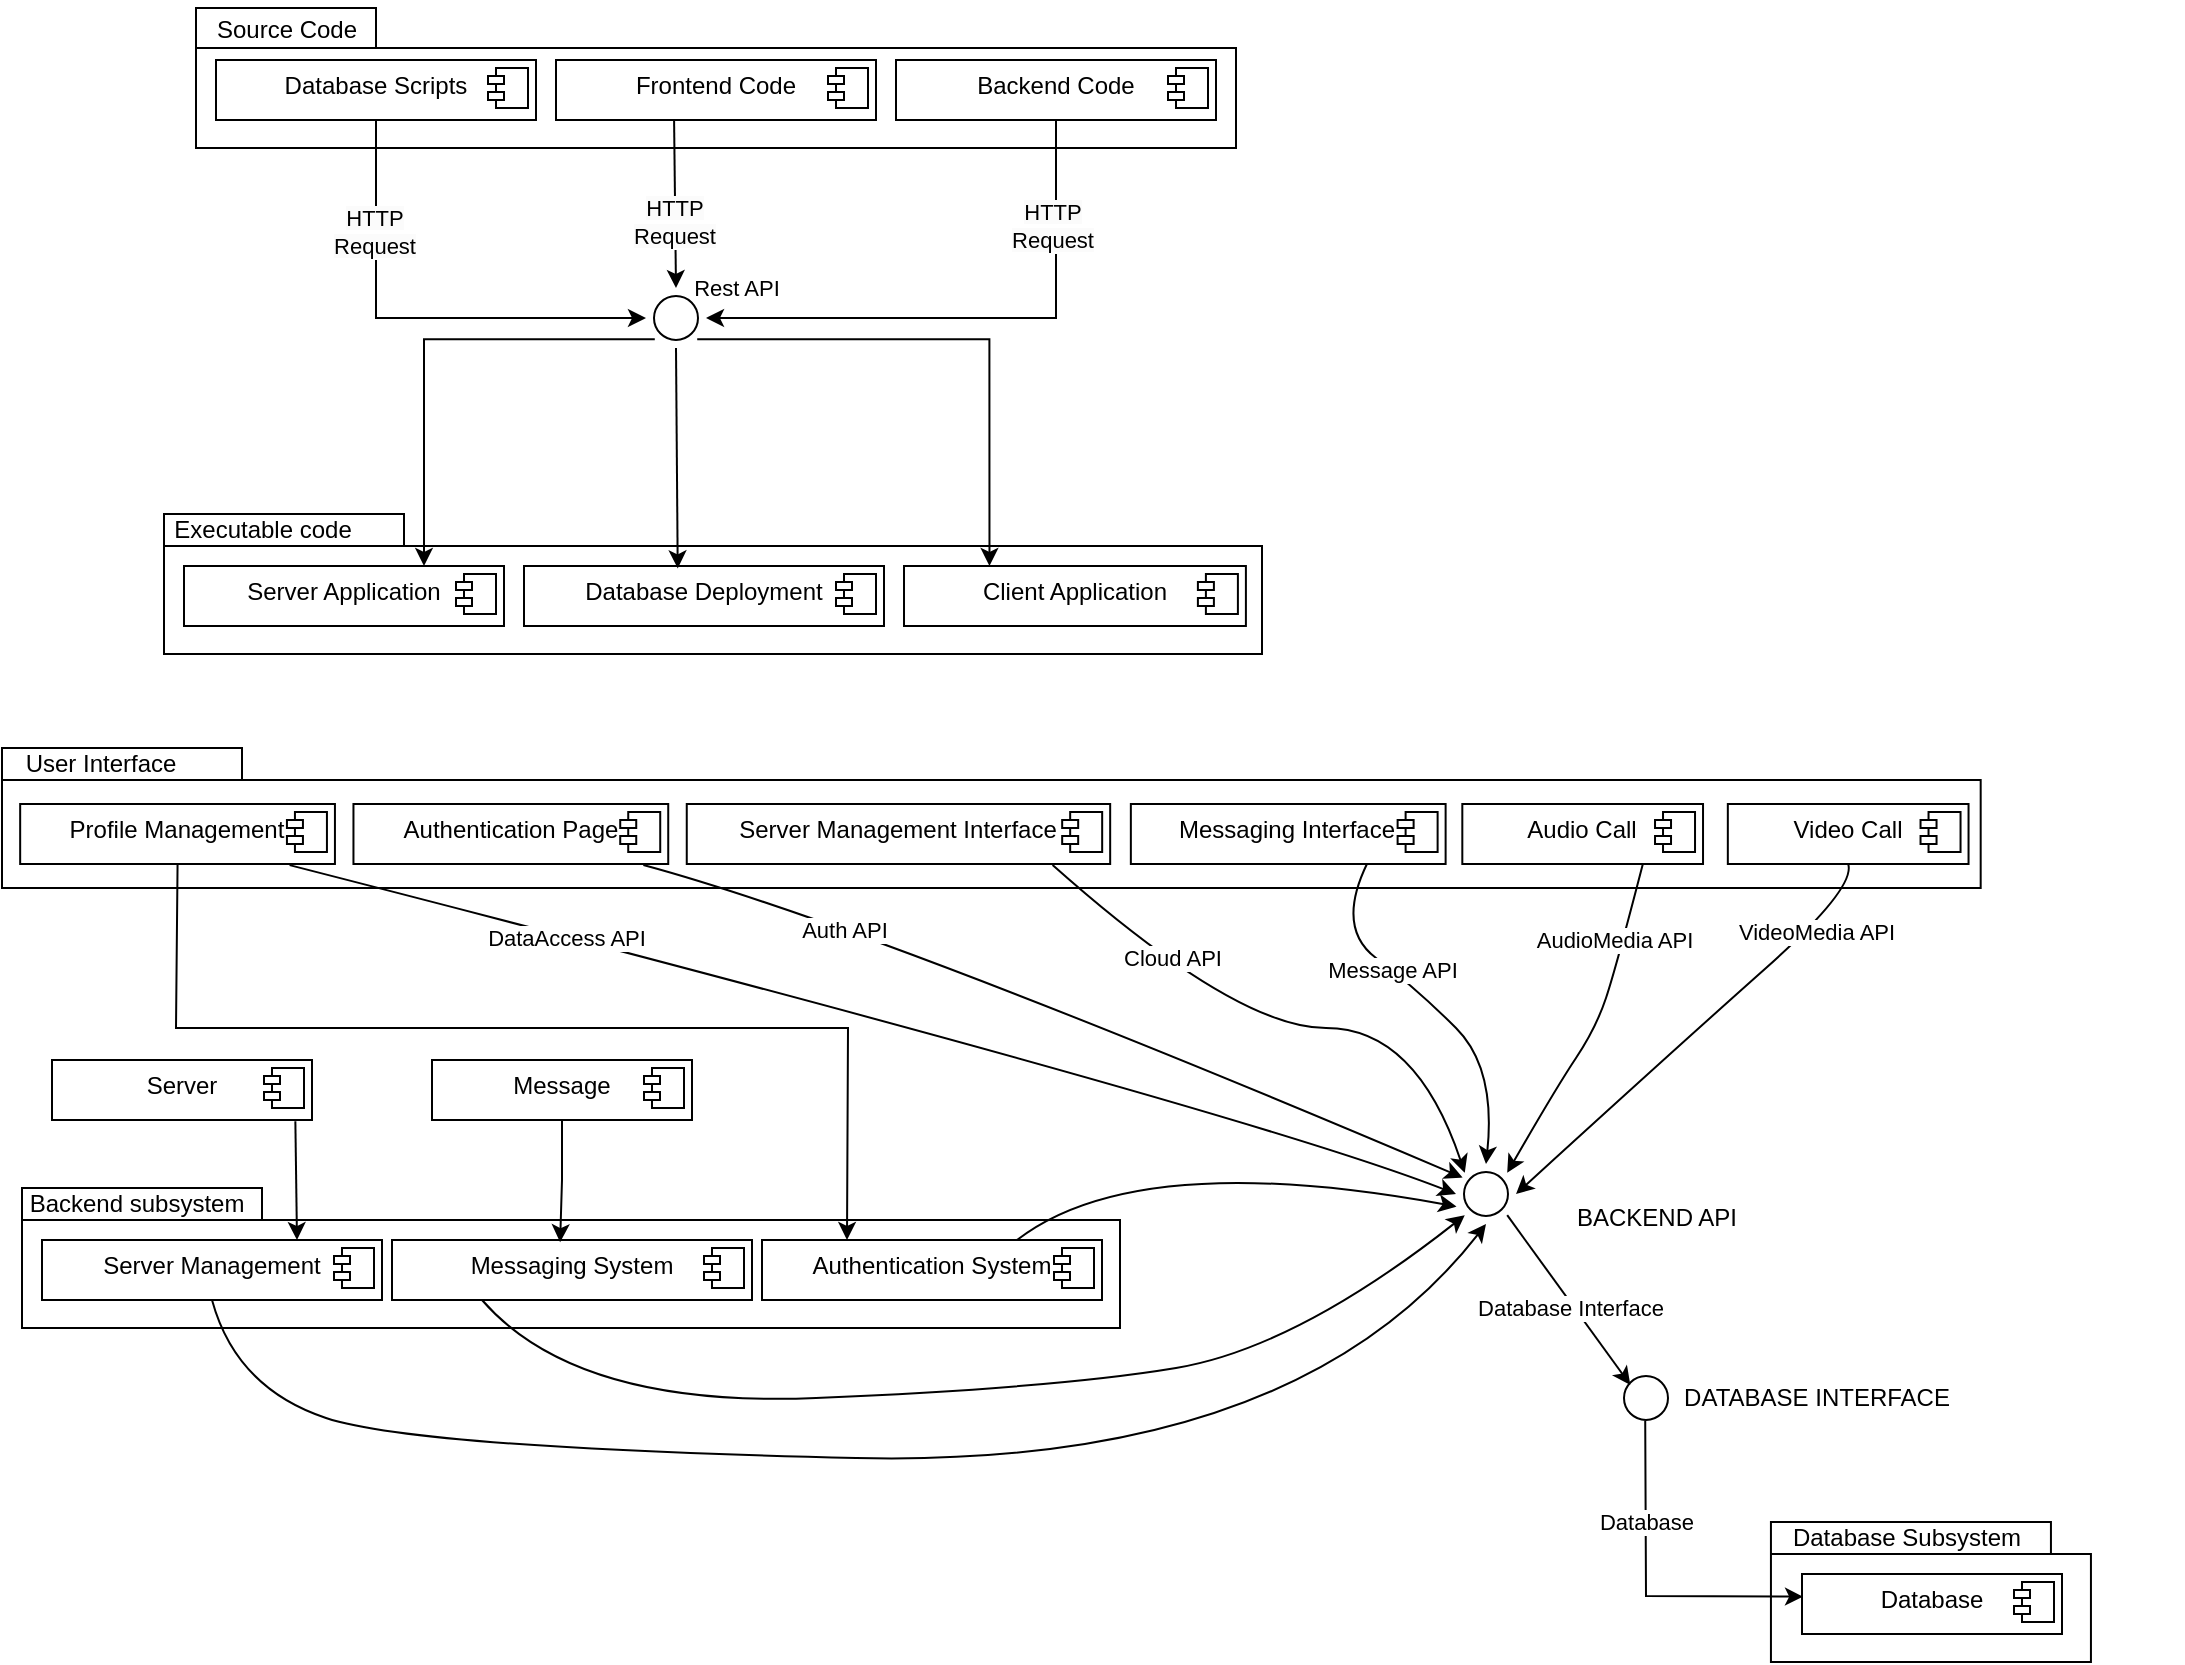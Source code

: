 <mxfile version="24.2.3" type="github">
  <diagram name="Page-1" id="b5b7bab2-c9e2-2cf4-8b2a-24fd1a2a6d21">
    <mxGraphModel dx="1304" dy="237" grid="1" gridSize="10" guides="1" tooltips="1" connect="1" arrows="1" fold="1" page="1" pageScale="1" pageWidth="827" pageHeight="1169" background="none" math="0" shadow="0">
      <root>
        <mxCell id="0" />
        <mxCell id="1" parent="0" />
        <mxCell id="E3f_pJLwGpMYrvsGHU3P-51" value="" style="group" parent="1" vertex="1" connectable="0">
          <mxGeometry x="-519" y="353" width="570" height="74" as="geometry" />
        </mxCell>
        <mxCell id="E3f_pJLwGpMYrvsGHU3P-52" value="" style="group" parent="E3f_pJLwGpMYrvsGHU3P-51" vertex="1" connectable="0">
          <mxGeometry width="570" height="74" as="geometry" />
        </mxCell>
        <mxCell id="E3f_pJLwGpMYrvsGHU3P-53" value="" style="shape=folder;fontStyle=1;spacingTop=10;tabWidth=120;tabHeight=16;tabPosition=left;html=1;whiteSpace=wrap;" parent="E3f_pJLwGpMYrvsGHU3P-52" vertex="1">
          <mxGeometry y="4" width="549" height="70" as="geometry" />
        </mxCell>
        <mxCell id="E3f_pJLwGpMYrvsGHU3P-54" value="Executable code" style="text;html=1;align=center;verticalAlign=middle;resizable=0;points=[];autosize=1;strokeColor=none;fillColor=none;" parent="E3f_pJLwGpMYrvsGHU3P-52" vertex="1">
          <mxGeometry x="-6.41" y="-3" width="110" height="30" as="geometry" />
        </mxCell>
        <mxCell id="E3f_pJLwGpMYrvsGHU3P-55" value="&lt;p style=&quot;margin:0px;margin-top:6px;text-align:center;&quot;&gt;&lt;span style=&quot;background-color: initial;&quot;&gt;Client Application&lt;/span&gt;&lt;br&gt;&lt;/p&gt;" style="align=left;overflow=fill;html=1;dropTarget=0;whiteSpace=wrap;" parent="E3f_pJLwGpMYrvsGHU3P-52" vertex="1">
          <mxGeometry x="370.003" y="30" width="170.947" height="30" as="geometry" />
        </mxCell>
        <mxCell id="E3f_pJLwGpMYrvsGHU3P-56" value="" style="shape=component;jettyWidth=8;jettyHeight=4;" parent="E3f_pJLwGpMYrvsGHU3P-55" vertex="1">
          <mxGeometry x="1" width="20" height="20" relative="1" as="geometry">
            <mxPoint x="-24" y="4" as="offset" />
          </mxGeometry>
        </mxCell>
        <mxCell id="E3f_pJLwGpMYrvsGHU3P-57" value="&lt;p style=&quot;margin:0px;margin-top:6px;text-align:center;&quot;&gt;&lt;span style=&quot;background-color: initial;&quot;&gt;Server Application&lt;/span&gt;&lt;br&gt;&lt;/p&gt;" style="align=left;overflow=fill;html=1;dropTarget=0;whiteSpace=wrap;" parent="E3f_pJLwGpMYrvsGHU3P-51" vertex="1">
          <mxGeometry x="10" y="30" width="160" height="30" as="geometry" />
        </mxCell>
        <mxCell id="E3f_pJLwGpMYrvsGHU3P-58" value="" style="shape=component;jettyWidth=8;jettyHeight=4;" parent="E3f_pJLwGpMYrvsGHU3P-57" vertex="1">
          <mxGeometry x="1" width="20" height="20" relative="1" as="geometry">
            <mxPoint x="-24" y="4" as="offset" />
          </mxGeometry>
        </mxCell>
        <mxCell id="E3f_pJLwGpMYrvsGHU3P-59" value="&lt;p style=&quot;margin:0px;margin-top:6px;text-align:center;&quot;&gt;&lt;span style=&quot;background-color: initial;&quot;&gt;Database Deployment&lt;/span&gt;&lt;br&gt;&lt;/p&gt;" style="align=left;overflow=fill;html=1;dropTarget=0;whiteSpace=wrap;" parent="E3f_pJLwGpMYrvsGHU3P-51" vertex="1">
          <mxGeometry x="180" y="30" width="180" height="30" as="geometry" />
        </mxCell>
        <mxCell id="E3f_pJLwGpMYrvsGHU3P-60" value="" style="shape=component;jettyWidth=8;jettyHeight=4;" parent="E3f_pJLwGpMYrvsGHU3P-59" vertex="1">
          <mxGeometry x="1" width="20" height="20" relative="1" as="geometry">
            <mxPoint x="-24" y="4" as="offset" />
          </mxGeometry>
        </mxCell>
        <mxCell id="E3f_pJLwGpMYrvsGHU3P-64" value="" style="group" parent="1" vertex="1" connectable="0">
          <mxGeometry x="-600" y="470" width="1090" height="74" as="geometry" />
        </mxCell>
        <mxCell id="E3f_pJLwGpMYrvsGHU3P-120" value="" style="group" parent="E3f_pJLwGpMYrvsGHU3P-64" vertex="1" connectable="0">
          <mxGeometry x="-0.659" y="-3" width="1050.501" height="77" as="geometry" />
        </mxCell>
        <mxCell id="E3f_pJLwGpMYrvsGHU3P-65" value="" style="shape=folder;fontStyle=1;spacingTop=10;tabWidth=120;tabHeight=16;tabPosition=left;html=1;whiteSpace=wrap;" parent="E3f_pJLwGpMYrvsGHU3P-120" vertex="1">
          <mxGeometry x="0.66" y="7" width="989.34" height="70" as="geometry" />
        </mxCell>
        <mxCell id="E3f_pJLwGpMYrvsGHU3P-66" value="User Interface" style="text;html=1;align=center;verticalAlign=middle;resizable=0;points=[];autosize=1;strokeColor=none;fillColor=none;" parent="E3f_pJLwGpMYrvsGHU3P-120" vertex="1">
          <mxGeometry width="100" height="30" as="geometry" />
        </mxCell>
        <mxCell id="E3f_pJLwGpMYrvsGHU3P-103" value="&lt;p style=&quot;margin:0px;margin-top:6px;text-align:center;&quot;&gt;&lt;span style=&quot;background-color: initial;&quot;&gt;Video Call&lt;/span&gt;&lt;br&gt;&lt;/p&gt;" style="align=left;overflow=fill;html=1;dropTarget=0;whiteSpace=wrap;" parent="E3f_pJLwGpMYrvsGHU3P-120" vertex="1">
          <mxGeometry x="863.574" y="35" width="120.354" height="30" as="geometry" />
        </mxCell>
        <mxCell id="E3f_pJLwGpMYrvsGHU3P-104" value="" style="shape=component;jettyWidth=8;jettyHeight=4;" parent="E3f_pJLwGpMYrvsGHU3P-103" vertex="1">
          <mxGeometry x="1" width="20" height="20" relative="1" as="geometry">
            <mxPoint x="-24" y="4" as="offset" />
          </mxGeometry>
        </mxCell>
        <mxCell id="E3f_pJLwGpMYrvsGHU3P-105" value="&lt;p style=&quot;margin:0px;margin-top:6px;text-align:center;&quot;&gt;&lt;span style=&quot;background-color: initial;&quot;&gt;Audio Call&lt;/span&gt;&lt;br&gt;&lt;/p&gt;" style="align=left;overflow=fill;html=1;dropTarget=0;whiteSpace=wrap;" parent="E3f_pJLwGpMYrvsGHU3P-120" vertex="1">
          <mxGeometry x="730.819" y="35" width="120.354" height="30" as="geometry" />
        </mxCell>
        <mxCell id="E3f_pJLwGpMYrvsGHU3P-106" value="" style="shape=component;jettyWidth=8;jettyHeight=4;" parent="E3f_pJLwGpMYrvsGHU3P-105" vertex="1">
          <mxGeometry x="1" width="20" height="20" relative="1" as="geometry">
            <mxPoint x="-24" y="4" as="offset" />
          </mxGeometry>
        </mxCell>
        <mxCell id="E3f_pJLwGpMYrvsGHU3P-107" value="&lt;p style=&quot;margin:0px;margin-top:6px;text-align:center;&quot;&gt;&lt;span style=&quot;background-color: initial;&quot;&gt;Profile Management&lt;/span&gt;&lt;br&gt;&lt;/p&gt;" style="align=left;overflow=fill;html=1;dropTarget=0;whiteSpace=wrap;" parent="E3f_pJLwGpMYrvsGHU3P-120" vertex="1">
          <mxGeometry x="9.744" y="35" width="157.386" height="30" as="geometry" />
        </mxCell>
        <mxCell id="E3f_pJLwGpMYrvsGHU3P-108" value="" style="shape=component;jettyWidth=8;jettyHeight=4;" parent="E3f_pJLwGpMYrvsGHU3P-107" vertex="1">
          <mxGeometry x="1" width="20" height="20" relative="1" as="geometry">
            <mxPoint x="-24" y="4" as="offset" />
          </mxGeometry>
        </mxCell>
        <mxCell id="E3f_pJLwGpMYrvsGHU3P-109" value="&lt;p style=&quot;margin:0px;margin-top:6px;text-align:center;&quot;&gt;&lt;span style=&quot;background-color: initial;&quot;&gt;Authentication Page&lt;/span&gt;&lt;br&gt;&lt;/p&gt;" style="align=left;overflow=fill;html=1;dropTarget=0;whiteSpace=wrap;" parent="E3f_pJLwGpMYrvsGHU3P-120" vertex="1">
          <mxGeometry x="176.388" y="35" width="157.386" height="30" as="geometry" />
        </mxCell>
        <mxCell id="E3f_pJLwGpMYrvsGHU3P-110" value="" style="shape=component;jettyWidth=8;jettyHeight=4;" parent="E3f_pJLwGpMYrvsGHU3P-109" vertex="1">
          <mxGeometry x="1" width="20" height="20" relative="1" as="geometry">
            <mxPoint x="-24" y="4" as="offset" />
          </mxGeometry>
        </mxCell>
        <mxCell id="E3f_pJLwGpMYrvsGHU3P-111" value="&lt;p style=&quot;margin:0px;margin-top:6px;text-align:center;&quot;&gt;&lt;span style=&quot;background-color: initial;&quot;&gt;Server Management Interface&lt;/span&gt;&lt;br&gt;&lt;/p&gt;" style="align=left;overflow=fill;html=1;dropTarget=0;whiteSpace=wrap;" parent="E3f_pJLwGpMYrvsGHU3P-120" vertex="1">
          <mxGeometry x="343.037" y="35" width="211.705" height="30" as="geometry" />
        </mxCell>
        <mxCell id="E3f_pJLwGpMYrvsGHU3P-112" value="" style="shape=component;jettyWidth=8;jettyHeight=4;" parent="E3f_pJLwGpMYrvsGHU3P-111" vertex="1">
          <mxGeometry x="1" width="20" height="20" relative="1" as="geometry">
            <mxPoint x="-24" y="4" as="offset" />
          </mxGeometry>
        </mxCell>
        <mxCell id="E3f_pJLwGpMYrvsGHU3P-113" value="&lt;p style=&quot;margin:0px;margin-top:6px;text-align:center;&quot;&gt;&lt;span style=&quot;background-color: initial;&quot;&gt;Messaging Interface&lt;/span&gt;&lt;br&gt;&lt;/p&gt;" style="align=left;overflow=fill;html=1;dropTarget=0;whiteSpace=wrap;" parent="E3f_pJLwGpMYrvsGHU3P-120" vertex="1">
          <mxGeometry x="565.085" y="35" width="157.386" height="30" as="geometry" />
        </mxCell>
        <mxCell id="E3f_pJLwGpMYrvsGHU3P-114" value="" style="shape=component;jettyWidth=8;jettyHeight=4;" parent="E3f_pJLwGpMYrvsGHU3P-113" vertex="1">
          <mxGeometry x="1" width="20" height="20" relative="1" as="geometry">
            <mxPoint x="-24" y="4" as="offset" />
          </mxGeometry>
        </mxCell>
        <mxCell id="E3f_pJLwGpMYrvsGHU3P-101" value="" style="edgeStyle=orthogonalEdgeStyle;rounded=0;orthogonalLoop=1;jettySize=auto;html=1;" parent="1" edge="1">
          <mxGeometry relative="1" as="geometry">
            <mxPoint x="1326.346" y="435" as="targetPoint" />
          </mxGeometry>
        </mxCell>
        <mxCell id="E3f_pJLwGpMYrvsGHU3P-116" value="" style="group" parent="1" vertex="1" connectable="0">
          <mxGeometry x="281.996" y="854" width="162.474" height="77" as="geometry" />
        </mxCell>
        <mxCell id="E3f_pJLwGpMYrvsGHU3P-17" value="" style="shape=folder;fontStyle=1;spacingTop=10;tabWidth=140;tabHeight=16;tabPosition=left;html=1;whiteSpace=wrap;" parent="E3f_pJLwGpMYrvsGHU3P-116" vertex="1">
          <mxGeometry x="2.474" y="7" width="160" height="70" as="geometry" />
        </mxCell>
        <mxCell id="E3f_pJLwGpMYrvsGHU3P-18" value="Database Subsystem" style="text;html=1;align=center;verticalAlign=middle;resizable=0;points=[];autosize=1;strokeColor=none;fillColor=none;" parent="E3f_pJLwGpMYrvsGHU3P-116" vertex="1">
          <mxGeometry width="140" height="30" as="geometry" />
        </mxCell>
        <mxCell id="E3f_pJLwGpMYrvsGHU3P-61" value="&lt;p style=&quot;margin:0px;margin-top:6px;text-align:center;&quot;&gt;&lt;span style=&quot;background-color: initial;&quot;&gt;Database&lt;/span&gt;&lt;br&gt;&lt;/p&gt;" style="align=left;overflow=fill;html=1;dropTarget=0;whiteSpace=wrap;" parent="E3f_pJLwGpMYrvsGHU3P-116" vertex="1">
          <mxGeometry x="18.004" y="33" width="130" height="30" as="geometry" />
        </mxCell>
        <mxCell id="E3f_pJLwGpMYrvsGHU3P-62" value="" style="shape=component;jettyWidth=8;jettyHeight=4;" parent="E3f_pJLwGpMYrvsGHU3P-61" vertex="1">
          <mxGeometry x="1" width="20" height="20" relative="1" as="geometry">
            <mxPoint x="-24" y="4" as="offset" />
          </mxGeometry>
        </mxCell>
        <mxCell id="E3f_pJLwGpMYrvsGHU3P-119" value="" style="group" parent="1" vertex="1" connectable="0">
          <mxGeometry x="-503" y="100" width="520" height="74" as="geometry" />
        </mxCell>
        <mxCell id="E3f_pJLwGpMYrvsGHU3P-15" value="" style="group" parent="E3f_pJLwGpMYrvsGHU3P-119" vertex="1" connectable="0">
          <mxGeometry width="520" height="74" as="geometry" />
        </mxCell>
        <mxCell id="E3f_pJLwGpMYrvsGHU3P-3" value="" style="shape=folder;fontStyle=1;spacingTop=10;tabWidth=90;tabHeight=20;tabPosition=left;html=1;whiteSpace=wrap;" parent="E3f_pJLwGpMYrvsGHU3P-15" vertex="1">
          <mxGeometry y="4" width="520" height="70" as="geometry" />
        </mxCell>
        <mxCell id="E3f_pJLwGpMYrvsGHU3P-14" value="Source Code" style="text;html=1;align=center;verticalAlign=middle;resizable=0;points=[];autosize=1;strokeColor=none;fillColor=none;" parent="E3f_pJLwGpMYrvsGHU3P-15" vertex="1">
          <mxGeometry width="90" height="30" as="geometry" />
        </mxCell>
        <mxCell id="E3f_pJLwGpMYrvsGHU3P-4" value="&lt;p style=&quot;margin:0px;margin-top:6px;text-align:center;&quot;&gt;&lt;span style=&quot;background-color: initial;&quot;&gt;Database Scripts&lt;/span&gt;&lt;br&gt;&lt;/p&gt;" style="align=left;overflow=fill;html=1;dropTarget=0;whiteSpace=wrap;" parent="E3f_pJLwGpMYrvsGHU3P-119" vertex="1">
          <mxGeometry x="10" y="30" width="160" height="30" as="geometry" />
        </mxCell>
        <mxCell id="E3f_pJLwGpMYrvsGHU3P-5" value="" style="shape=component;jettyWidth=8;jettyHeight=4;" parent="E3f_pJLwGpMYrvsGHU3P-4" vertex="1">
          <mxGeometry x="1" width="20" height="20" relative="1" as="geometry">
            <mxPoint x="-24" y="4" as="offset" />
          </mxGeometry>
        </mxCell>
        <mxCell id="E3f_pJLwGpMYrvsGHU3P-10" value="&lt;p style=&quot;margin:0px;margin-top:6px;text-align:center;&quot;&gt;&lt;span style=&quot;background-color: initial;&quot;&gt;Frontend Code&lt;/span&gt;&lt;br&gt;&lt;/p&gt;" style="align=left;overflow=fill;html=1;dropTarget=0;whiteSpace=wrap;" parent="E3f_pJLwGpMYrvsGHU3P-119" vertex="1">
          <mxGeometry x="180" y="30" width="160" height="30" as="geometry" />
        </mxCell>
        <mxCell id="E3f_pJLwGpMYrvsGHU3P-11" value="" style="shape=component;jettyWidth=8;jettyHeight=4;" parent="E3f_pJLwGpMYrvsGHU3P-10" vertex="1">
          <mxGeometry x="1" width="20" height="20" relative="1" as="geometry">
            <mxPoint x="-24" y="4" as="offset" />
          </mxGeometry>
        </mxCell>
        <mxCell id="E3f_pJLwGpMYrvsGHU3P-12" value="&lt;p style=&quot;margin:0px;margin-top:6px;text-align:center;&quot;&gt;&lt;span style=&quot;background-color: initial;&quot;&gt;Backend Code&lt;/span&gt;&lt;br&gt;&lt;/p&gt;" style="align=left;overflow=fill;html=1;dropTarget=0;whiteSpace=wrap;" parent="E3f_pJLwGpMYrvsGHU3P-119" vertex="1">
          <mxGeometry x="350" y="30" width="160" height="30" as="geometry" />
        </mxCell>
        <mxCell id="E3f_pJLwGpMYrvsGHU3P-13" value="" style="shape=component;jettyWidth=8;jettyHeight=4;" parent="E3f_pJLwGpMYrvsGHU3P-12" vertex="1">
          <mxGeometry x="1" width="20" height="20" relative="1" as="geometry">
            <mxPoint x="-24" y="4" as="offset" />
          </mxGeometry>
        </mxCell>
        <mxCell id="E3f_pJLwGpMYrvsGHU3P-126" value="" style="group" parent="1" vertex="1" connectable="0">
          <mxGeometry x="-590" y="630" width="570" height="134" as="geometry" />
        </mxCell>
        <mxCell id="E3f_pJLwGpMYrvsGHU3P-31" value="" style="group" parent="E3f_pJLwGpMYrvsGHU3P-126" vertex="1" connectable="0">
          <mxGeometry y="60" width="570" height="74" as="geometry" />
        </mxCell>
        <mxCell id="E3f_pJLwGpMYrvsGHU3P-32" value="" style="group" parent="E3f_pJLwGpMYrvsGHU3P-31" vertex="1" connectable="0">
          <mxGeometry width="570" height="74" as="geometry" />
        </mxCell>
        <mxCell id="E3f_pJLwGpMYrvsGHU3P-33" value="" style="shape=folder;fontStyle=1;spacingTop=10;tabWidth=120;tabHeight=16;tabPosition=left;html=1;whiteSpace=wrap;" parent="E3f_pJLwGpMYrvsGHU3P-32" vertex="1">
          <mxGeometry y="4" width="549" height="70" as="geometry" />
        </mxCell>
        <mxCell id="E3f_pJLwGpMYrvsGHU3P-34" value="Backend subsystem" style="text;html=1;align=center;verticalAlign=middle;resizable=0;points=[];autosize=1;strokeColor=none;fillColor=none;" parent="E3f_pJLwGpMYrvsGHU3P-32" vertex="1">
          <mxGeometry x="-8.41" y="-3" width="130" height="30" as="geometry" />
        </mxCell>
        <mxCell id="E3f_pJLwGpMYrvsGHU3P-35" value="&lt;p style=&quot;margin:0px;margin-top:6px;text-align:center;&quot;&gt;&lt;span style=&quot;background-color: initial;&quot;&gt;Authentication System&lt;/span&gt;&lt;br&gt;&lt;/p&gt;" style="align=left;overflow=fill;html=1;dropTarget=0;whiteSpace=wrap;" parent="E3f_pJLwGpMYrvsGHU3P-32" vertex="1">
          <mxGeometry x="370" y="30" width="170" height="30" as="geometry" />
        </mxCell>
        <mxCell id="E3f_pJLwGpMYrvsGHU3P-36" value="" style="shape=component;jettyWidth=8;jettyHeight=4;" parent="E3f_pJLwGpMYrvsGHU3P-35" vertex="1">
          <mxGeometry x="1" width="20" height="20" relative="1" as="geometry">
            <mxPoint x="-24" y="4" as="offset" />
          </mxGeometry>
        </mxCell>
        <mxCell id="E3f_pJLwGpMYrvsGHU3P-37" value="&lt;p style=&quot;margin:0px;margin-top:6px;text-align:center;&quot;&gt;&lt;span style=&quot;background-color: initial;&quot;&gt;Server Management&lt;/span&gt;&lt;br&gt;&lt;/p&gt;" style="align=left;overflow=fill;html=1;dropTarget=0;whiteSpace=wrap;" parent="E3f_pJLwGpMYrvsGHU3P-31" vertex="1">
          <mxGeometry x="10" y="30" width="170" height="30" as="geometry" />
        </mxCell>
        <mxCell id="E3f_pJLwGpMYrvsGHU3P-38" value="" style="shape=component;jettyWidth=8;jettyHeight=4;" parent="E3f_pJLwGpMYrvsGHU3P-37" vertex="1">
          <mxGeometry x="1" width="20" height="20" relative="1" as="geometry">
            <mxPoint x="-24" y="4" as="offset" />
          </mxGeometry>
        </mxCell>
        <mxCell id="E3f_pJLwGpMYrvsGHU3P-39" value="&lt;p style=&quot;margin:0px;margin-top:6px;text-align:center;&quot;&gt;&lt;span style=&quot;background-color: initial;&quot;&gt;Messaging System&lt;/span&gt;&lt;br&gt;&lt;/p&gt;" style="align=left;overflow=fill;html=1;dropTarget=0;whiteSpace=wrap;" parent="E3f_pJLwGpMYrvsGHU3P-31" vertex="1">
          <mxGeometry x="185" y="30" width="180" height="30" as="geometry" />
        </mxCell>
        <mxCell id="E3f_pJLwGpMYrvsGHU3P-40" value="" style="shape=component;jettyWidth=8;jettyHeight=4;" parent="E3f_pJLwGpMYrvsGHU3P-39" vertex="1">
          <mxGeometry x="1" width="20" height="20" relative="1" as="geometry">
            <mxPoint x="-24" y="4" as="offset" />
          </mxGeometry>
        </mxCell>
        <mxCell id="E3f_pJLwGpMYrvsGHU3P-45" value="&lt;p style=&quot;margin:0px;margin-top:6px;text-align:center;&quot;&gt;&lt;span style=&quot;background-color: initial;&quot;&gt;Server&lt;/span&gt;&lt;br&gt;&lt;/p&gt;" style="align=left;overflow=fill;html=1;dropTarget=0;whiteSpace=wrap;" parent="E3f_pJLwGpMYrvsGHU3P-126" vertex="1">
          <mxGeometry x="15" width="130" height="30" as="geometry" />
        </mxCell>
        <mxCell id="E3f_pJLwGpMYrvsGHU3P-46" value="" style="shape=component;jettyWidth=8;jettyHeight=4;" parent="E3f_pJLwGpMYrvsGHU3P-45" vertex="1">
          <mxGeometry x="1" width="20" height="20" relative="1" as="geometry">
            <mxPoint x="-24" y="4" as="offset" />
          </mxGeometry>
        </mxCell>
        <mxCell id="E3f_pJLwGpMYrvsGHU3P-47" value="&lt;p style=&quot;margin:0px;margin-top:6px;text-align:center;&quot;&gt;&lt;span style=&quot;background-color: initial;&quot;&gt;Message&lt;/span&gt;&lt;br&gt;&lt;/p&gt;" style="align=left;overflow=fill;html=1;dropTarget=0;whiteSpace=wrap;" parent="E3f_pJLwGpMYrvsGHU3P-126" vertex="1">
          <mxGeometry x="205" width="130" height="30" as="geometry" />
        </mxCell>
        <mxCell id="E3f_pJLwGpMYrvsGHU3P-48" value="" style="shape=component;jettyWidth=8;jettyHeight=4;" parent="E3f_pJLwGpMYrvsGHU3P-47" vertex="1">
          <mxGeometry x="1" width="20" height="20" relative="1" as="geometry">
            <mxPoint x="-24" y="4" as="offset" />
          </mxGeometry>
        </mxCell>
        <mxCell id="E3f_pJLwGpMYrvsGHU3P-124" style="edgeStyle=orthogonalEdgeStyle;rounded=0;orthogonalLoop=1;jettySize=auto;html=1;exitX=0.5;exitY=1;exitDx=0;exitDy=0;entryX=0.467;entryY=0.037;entryDx=0;entryDy=0;entryPerimeter=0;" parent="E3f_pJLwGpMYrvsGHU3P-126" source="E3f_pJLwGpMYrvsGHU3P-47" target="E3f_pJLwGpMYrvsGHU3P-39" edge="1">
          <mxGeometry relative="1" as="geometry" />
        </mxCell>
        <mxCell id="E3f_pJLwGpMYrvsGHU3P-125" value="" style="endArrow=classic;html=1;rounded=0;exitX=0.936;exitY=1.022;exitDx=0;exitDy=0;exitPerimeter=0;entryX=0.75;entryY=0;entryDx=0;entryDy=0;" parent="E3f_pJLwGpMYrvsGHU3P-126" source="E3f_pJLwGpMYrvsGHU3P-45" target="E3f_pJLwGpMYrvsGHU3P-37" edge="1">
          <mxGeometry width="50" height="50" relative="1" as="geometry">
            <mxPoint x="190" y="79" as="sourcePoint" />
            <mxPoint x="240" y="29" as="targetPoint" />
          </mxGeometry>
        </mxCell>
        <mxCell id="E3f_pJLwGpMYrvsGHU3P-128" value="" style="endArrow=classic;html=1;rounded=0;exitX=0.5;exitY=1;exitDx=0;exitDy=0;entryX=0.25;entryY=0;entryDx=0;entryDy=0;" parent="1" source="E3f_pJLwGpMYrvsGHU3P-107" target="E3f_pJLwGpMYrvsGHU3P-35" edge="1">
          <mxGeometry width="50" height="50" relative="1" as="geometry">
            <mxPoint x="-300" y="730" as="sourcePoint" />
            <mxPoint x="-250" y="680" as="targetPoint" />
            <Array as="points">
              <mxPoint x="-513" y="614" />
              <mxPoint x="-313" y="614" />
              <mxPoint x="-177" y="614" />
            </Array>
          </mxGeometry>
        </mxCell>
        <mxCell id="E3f_pJLwGpMYrvsGHU3P-134" style="edgeStyle=orthogonalEdgeStyle;rounded=0;orthogonalLoop=1;jettySize=auto;html=1;exitX=0;exitY=1;exitDx=0;exitDy=0;entryX=0.75;entryY=0;entryDx=0;entryDy=0;" parent="1" source="E3f_pJLwGpMYrvsGHU3P-131" target="E3f_pJLwGpMYrvsGHU3P-57" edge="1">
          <mxGeometry relative="1" as="geometry" />
        </mxCell>
        <mxCell id="E3f_pJLwGpMYrvsGHU3P-136" style="edgeStyle=orthogonalEdgeStyle;rounded=0;orthogonalLoop=1;jettySize=auto;html=1;exitX=1;exitY=1;exitDx=0;exitDy=0;entryX=0.25;entryY=0;entryDx=0;entryDy=0;" parent="1" source="E3f_pJLwGpMYrvsGHU3P-131" target="E3f_pJLwGpMYrvsGHU3P-55" edge="1">
          <mxGeometry relative="1" as="geometry" />
        </mxCell>
        <mxCell id="E3f_pJLwGpMYrvsGHU3P-131" value="" style="ellipse;html=1;shape=startState;fillColor=none;strokeColor=#000000;" parent="1" vertex="1">
          <mxGeometry x="-278" y="244" width="30" height="30" as="geometry" />
        </mxCell>
        <mxCell id="E3f_pJLwGpMYrvsGHU3P-138" style="edgeStyle=orthogonalEdgeStyle;rounded=0;orthogonalLoop=1;jettySize=auto;html=1;exitX=0.5;exitY=1;exitDx=0;exitDy=0;entryX=0;entryY=0.5;entryDx=0;entryDy=0;" parent="1" source="E3f_pJLwGpMYrvsGHU3P-4" target="E3f_pJLwGpMYrvsGHU3P-131" edge="1">
          <mxGeometry relative="1" as="geometry" />
        </mxCell>
        <mxCell id="E3f_pJLwGpMYrvsGHU3P-180" value="&lt;span style=&quot;text-wrap: wrap; background-color: rgb(251, 251, 251);&quot;&gt;HTTP Request&lt;/span&gt;" style="edgeLabel;html=1;align=center;verticalAlign=middle;resizable=0;points=[];" parent="E3f_pJLwGpMYrvsGHU3P-138" vertex="1" connectable="0">
          <mxGeometry x="-0.524" y="-1" relative="1" as="geometry">
            <mxPoint as="offset" />
          </mxGeometry>
        </mxCell>
        <mxCell id="E3f_pJLwGpMYrvsGHU3P-145" value="" style="endArrow=classic;html=1;rounded=0;exitX=0.369;exitY=0.998;exitDx=0;exitDy=0;exitPerimeter=0;entryX=0.5;entryY=0;entryDx=0;entryDy=0;" parent="1" source="E3f_pJLwGpMYrvsGHU3P-10" target="E3f_pJLwGpMYrvsGHU3P-131" edge="1">
          <mxGeometry width="50" height="50" relative="1" as="geometry">
            <mxPoint x="-223" y="244" as="sourcePoint" />
            <mxPoint x="-173" y="194" as="targetPoint" />
          </mxGeometry>
        </mxCell>
        <mxCell id="E3f_pJLwGpMYrvsGHU3P-181" value="&lt;span style=&quot;text-wrap: wrap; background-color: rgb(251, 251, 251);&quot;&gt;HTTP Request&lt;/span&gt;" style="edgeLabel;html=1;align=center;verticalAlign=middle;resizable=0;points=[];" parent="E3f_pJLwGpMYrvsGHU3P-145" vertex="1" connectable="0">
          <mxGeometry x="0.212" y="-1" relative="1" as="geometry">
            <mxPoint as="offset" />
          </mxGeometry>
        </mxCell>
        <mxCell id="E3f_pJLwGpMYrvsGHU3P-146" style="edgeStyle=orthogonalEdgeStyle;rounded=0;orthogonalLoop=1;jettySize=auto;html=1;exitX=0.5;exitY=1;exitDx=0;exitDy=0;entryX=1;entryY=0.5;entryDx=0;entryDy=0;" parent="1" source="E3f_pJLwGpMYrvsGHU3P-12" target="E3f_pJLwGpMYrvsGHU3P-131" edge="1">
          <mxGeometry relative="1" as="geometry" />
        </mxCell>
        <mxCell id="E3f_pJLwGpMYrvsGHU3P-182" value="&lt;span style=&quot;text-wrap: wrap; background-color: rgb(251, 251, 251);&quot;&gt;HTTP Request&lt;/span&gt;" style="edgeLabel;html=1;align=center;verticalAlign=middle;resizable=0;points=[];" parent="E3f_pJLwGpMYrvsGHU3P-146" vertex="1" connectable="0">
          <mxGeometry x="-0.614" y="-2" relative="1" as="geometry">
            <mxPoint as="offset" />
          </mxGeometry>
        </mxCell>
        <mxCell id="E3f_pJLwGpMYrvsGHU3P-152" value="" style="endArrow=classic;html=1;rounded=0;exitX=0.5;exitY=1;exitDx=0;exitDy=0;entryX=0.427;entryY=0.04;entryDx=0;entryDy=0;entryPerimeter=0;" parent="1" source="E3f_pJLwGpMYrvsGHU3P-131" target="E3f_pJLwGpMYrvsGHU3P-59" edge="1">
          <mxGeometry relative="1" as="geometry">
            <mxPoint x="-357.62" y="304" as="sourcePoint" />
            <mxPoint x="-257.62" y="304" as="targetPoint" />
          </mxGeometry>
        </mxCell>
        <mxCell id="E3f_pJLwGpMYrvsGHU3P-153" value="Rest API" style="edgeLabel;resizable=0;html=1;;align=center;verticalAlign=middle;" parent="E3f_pJLwGpMYrvsGHU3P-152" connectable="0" vertex="1">
          <mxGeometry relative="1" as="geometry">
            <mxPoint x="29" y="-85" as="offset" />
          </mxGeometry>
        </mxCell>
        <mxCell id="E3f_pJLwGpMYrvsGHU3P-154" value="" style="ellipse;html=1;shape=startState;fillColor=none;strokeColor=#000000;" parent="1" vertex="1">
          <mxGeometry x="127" y="682" width="30" height="30" as="geometry" />
        </mxCell>
        <mxCell id="E3f_pJLwGpMYrvsGHU3P-157" value="" style="curved=1;endArrow=classic;html=1;rounded=0;exitX=0.5;exitY=1;exitDx=0;exitDy=0;entryX=1;entryY=0.5;entryDx=0;entryDy=0;" parent="1" source="E3f_pJLwGpMYrvsGHU3P-103" target="E3f_pJLwGpMYrvsGHU3P-154" edge="1">
          <mxGeometry width="50" height="50" relative="1" as="geometry">
            <mxPoint x="7" y="664" as="sourcePoint" />
            <mxPoint x="187" y="694" as="targetPoint" />
            <Array as="points">
              <mxPoint x="327" y="544" />
              <mxPoint x="237" y="624" />
            </Array>
          </mxGeometry>
        </mxCell>
        <mxCell id="E3f_pJLwGpMYrvsGHU3P-171" value="VideoMedia API" style="edgeLabel;html=1;align=center;verticalAlign=middle;resizable=0;points=[];" parent="E3f_pJLwGpMYrvsGHU3P-157" vertex="1" connectable="0">
          <mxGeometry x="-0.649" y="3" relative="1" as="geometry">
            <mxPoint as="offset" />
          </mxGeometry>
        </mxCell>
        <mxCell id="E3f_pJLwGpMYrvsGHU3P-158" value="" style="curved=1;endArrow=classic;html=1;rounded=0;entryX=1;entryY=0;entryDx=0;entryDy=0;exitX=0.75;exitY=1;exitDx=0;exitDy=0;" parent="1" source="E3f_pJLwGpMYrvsGHU3P-105" target="E3f_pJLwGpMYrvsGHU3P-154" edge="1">
          <mxGeometry width="50" height="50" relative="1" as="geometry">
            <mxPoint x="-103" y="714" as="sourcePoint" />
            <mxPoint x="-53" y="664" as="targetPoint" />
            <Array as="points">
              <mxPoint x="207" y="584" />
              <mxPoint x="197" y="614" />
              <mxPoint x="177" y="644" />
            </Array>
          </mxGeometry>
        </mxCell>
        <mxCell id="E3f_pJLwGpMYrvsGHU3P-170" value="AudioMedia API" style="edgeLabel;html=1;align=center;verticalAlign=middle;resizable=0;points=[];" parent="E3f_pJLwGpMYrvsGHU3P-158" vertex="1" connectable="0">
          <mxGeometry x="-0.525" y="-5" relative="1" as="geometry">
            <mxPoint as="offset" />
          </mxGeometry>
        </mxCell>
        <mxCell id="E3f_pJLwGpMYrvsGHU3P-159" value="" style="curved=1;endArrow=classic;html=1;rounded=0;exitX=0.75;exitY=1;exitDx=0;exitDy=0;entryX=0.5;entryY=0;entryDx=0;entryDy=0;" parent="1" source="E3f_pJLwGpMYrvsGHU3P-113" target="E3f_pJLwGpMYrvsGHU3P-154" edge="1">
          <mxGeometry width="50" height="50" relative="1" as="geometry">
            <mxPoint x="-103" y="714" as="sourcePoint" />
            <mxPoint x="-193" y="824" as="targetPoint" />
            <Array as="points">
              <mxPoint x="67" y="564" />
              <mxPoint x="107" y="594" />
              <mxPoint x="147" y="634" />
            </Array>
          </mxGeometry>
        </mxCell>
        <mxCell id="E3f_pJLwGpMYrvsGHU3P-169" value="Message API" style="edgeLabel;html=1;align=center;verticalAlign=middle;resizable=0;points=[];" parent="E3f_pJLwGpMYrvsGHU3P-159" vertex="1" connectable="0">
          <mxGeometry x="-0.261" relative="1" as="geometry">
            <mxPoint as="offset" />
          </mxGeometry>
        </mxCell>
        <mxCell id="E3f_pJLwGpMYrvsGHU3P-160" value="" style="curved=1;endArrow=classic;html=1;rounded=0;entryX=0;entryY=0;entryDx=0;entryDy=0;exitX=0.864;exitY=1.015;exitDx=0;exitDy=0;exitPerimeter=0;" parent="1" source="E3f_pJLwGpMYrvsGHU3P-111" target="E3f_pJLwGpMYrvsGHU3P-154" edge="1">
          <mxGeometry width="50" height="50" relative="1" as="geometry">
            <mxPoint x="-143" y="674" as="sourcePoint" />
            <mxPoint x="-93" y="624" as="targetPoint" />
            <Array as="points">
              <mxPoint x="17" y="614" />
              <mxPoint x="107" y="614" />
            </Array>
          </mxGeometry>
        </mxCell>
        <mxCell id="E3f_pJLwGpMYrvsGHU3P-168" value="Cloud API" style="edgeLabel;html=1;align=center;verticalAlign=middle;resizable=0;points=[];" parent="E3f_pJLwGpMYrvsGHU3P-160" vertex="1" connectable="0">
          <mxGeometry x="-0.477" y="4" relative="1" as="geometry">
            <mxPoint y="-1" as="offset" />
          </mxGeometry>
        </mxCell>
        <mxCell id="E3f_pJLwGpMYrvsGHU3P-161" value="" style="curved=1;endArrow=classic;html=1;rounded=0;exitX=0.921;exitY=1.017;exitDx=0;exitDy=0;exitPerimeter=0;entryX=0.11;entryY=0.226;entryDx=0;entryDy=0;entryPerimeter=0;" parent="1" source="E3f_pJLwGpMYrvsGHU3P-109" target="E3f_pJLwGpMYrvsGHU3P-154" edge="1">
          <mxGeometry width="50" height="50" relative="1" as="geometry">
            <mxPoint x="-103" y="664" as="sourcePoint" />
            <mxPoint x="127" y="684" as="targetPoint" />
            <Array as="points">
              <mxPoint x="-163" y="564" />
            </Array>
          </mxGeometry>
        </mxCell>
        <mxCell id="E3f_pJLwGpMYrvsGHU3P-167" value="Auth API" style="edgeLabel;html=1;align=center;verticalAlign=middle;resizable=0;points=[];" parent="E3f_pJLwGpMYrvsGHU3P-161" vertex="1" connectable="0">
          <mxGeometry x="-0.522" y="-5" relative="1" as="geometry">
            <mxPoint as="offset" />
          </mxGeometry>
        </mxCell>
        <mxCell id="E3f_pJLwGpMYrvsGHU3P-163" value="" style="curved=1;endArrow=classic;html=1;rounded=0;exitX=0.5;exitY=1;exitDx=0;exitDy=0;entryX=0.5;entryY=1;entryDx=0;entryDy=0;" parent="1" source="E3f_pJLwGpMYrvsGHU3P-37" target="E3f_pJLwGpMYrvsGHU3P-154" edge="1">
          <mxGeometry width="50" height="50" relative="1" as="geometry">
            <mxPoint x="-193" y="864" as="sourcePoint" />
            <mxPoint x="137" y="714" as="targetPoint" />
            <Array as="points">
              <mxPoint x="-483" y="794" />
              <mxPoint x="-393" y="824" />
              <mxPoint x="47" y="834" />
            </Array>
          </mxGeometry>
        </mxCell>
        <mxCell id="E3f_pJLwGpMYrvsGHU3P-164" value="" style="curved=1;endArrow=classic;html=1;rounded=0;exitX=0.25;exitY=1;exitDx=0;exitDy=0;entryX=0;entryY=1;entryDx=0;entryDy=0;" parent="1" source="E3f_pJLwGpMYrvsGHU3P-39" target="E3f_pJLwGpMYrvsGHU3P-154" edge="1">
          <mxGeometry width="50" height="50" relative="1" as="geometry">
            <mxPoint x="-253" y="814" as="sourcePoint" />
            <mxPoint x="127" y="714" as="targetPoint" />
            <Array as="points">
              <mxPoint x="-313" y="804" />
              <mxPoint x="-73" y="794" />
              <mxPoint x="47" y="774" />
            </Array>
          </mxGeometry>
        </mxCell>
        <mxCell id="E3f_pJLwGpMYrvsGHU3P-165" value="" style="curved=1;endArrow=classic;html=1;rounded=0;exitX=0.75;exitY=0;exitDx=0;exitDy=0;entryX=0.008;entryY=0.71;entryDx=0;entryDy=0;entryPerimeter=0;" parent="1" source="E3f_pJLwGpMYrvsGHU3P-35" target="E3f_pJLwGpMYrvsGHU3P-154" edge="1">
          <mxGeometry width="50" height="50" relative="1" as="geometry">
            <mxPoint x="-93" y="724" as="sourcePoint" />
            <mxPoint x="117" y="704" as="targetPoint" />
            <Array as="points">
              <mxPoint x="-33" y="674" />
            </Array>
          </mxGeometry>
        </mxCell>
        <mxCell id="E3f_pJLwGpMYrvsGHU3P-162" value="" style="curved=1;endArrow=classic;html=1;rounded=0;exitX=0.856;exitY=1.019;exitDx=0;exitDy=0;exitPerimeter=0;entryX=0;entryY=0.5;entryDx=0;entryDy=0;" parent="1" source="E3f_pJLwGpMYrvsGHU3P-107" target="E3f_pJLwGpMYrvsGHU3P-154" edge="1">
          <mxGeometry width="50" height="50" relative="1" as="geometry">
            <mxPoint x="37" y="634" as="sourcePoint" />
            <mxPoint x="87" y="584" as="targetPoint" />
            <Array as="points">
              <mxPoint x="17" y="654" />
            </Array>
          </mxGeometry>
        </mxCell>
        <mxCell id="E3f_pJLwGpMYrvsGHU3P-166" value="DataAccess API" style="edgeLabel;html=1;align=center;verticalAlign=middle;resizable=0;points=[];" parent="E3f_pJLwGpMYrvsGHU3P-162" vertex="1" connectable="0">
          <mxGeometry x="-0.528" y="-1" relative="1" as="geometry">
            <mxPoint as="offset" />
          </mxGeometry>
        </mxCell>
        <mxCell id="E3f_pJLwGpMYrvsGHU3P-172" value="" style="ellipse;html=1;shape=startState;fillColor=none;strokeColor=#000000;" parent="1" vertex="1">
          <mxGeometry x="207" y="784" width="30" height="30" as="geometry" />
        </mxCell>
        <mxCell id="E3f_pJLwGpMYrvsGHU3P-174" value="" style="endArrow=classic;html=1;rounded=0;exitX=1;exitY=1;exitDx=0;exitDy=0;entryX=0.238;entryY=0.28;entryDx=0;entryDy=0;entryPerimeter=0;" parent="1" source="E3f_pJLwGpMYrvsGHU3P-154" target="E3f_pJLwGpMYrvsGHU3P-172" edge="1">
          <mxGeometry width="50" height="50" relative="1" as="geometry">
            <mxPoint x="177" y="834" as="sourcePoint" />
            <mxPoint x="227" y="784" as="targetPoint" />
          </mxGeometry>
        </mxCell>
        <mxCell id="E3f_pJLwGpMYrvsGHU3P-178" value="Database Interface" style="edgeLabel;html=1;align=center;verticalAlign=middle;resizable=0;points=[];" parent="E3f_pJLwGpMYrvsGHU3P-174" vertex="1" connectable="0">
          <mxGeometry x="0.037" y="-1" relative="1" as="geometry">
            <mxPoint y="1" as="offset" />
          </mxGeometry>
        </mxCell>
        <mxCell id="E3f_pJLwGpMYrvsGHU3P-175" value="" style="endArrow=classic;html=1;rounded=0;entryX=0.004;entryY=0.378;entryDx=0;entryDy=0;entryPerimeter=0;exitX=0.487;exitY=0.878;exitDx=0;exitDy=0;exitPerimeter=0;" parent="1" source="E3f_pJLwGpMYrvsGHU3P-172" target="E3f_pJLwGpMYrvsGHU3P-61" edge="1">
          <mxGeometry width="50" height="50" relative="1" as="geometry">
            <mxPoint x="222" y="814" as="sourcePoint" />
            <mxPoint x="290" y="892" as="targetPoint" />
            <Array as="points">
              <mxPoint x="222" y="898" />
            </Array>
          </mxGeometry>
        </mxCell>
        <mxCell id="E3f_pJLwGpMYrvsGHU3P-179" value="Database" style="edgeLabel;html=1;align=center;verticalAlign=middle;resizable=0;points=[];" parent="E3f_pJLwGpMYrvsGHU3P-175" vertex="1" connectable="0">
          <mxGeometry x="-0.398" relative="1" as="geometry">
            <mxPoint as="offset" />
          </mxGeometry>
        </mxCell>
        <mxCell id="E3f_pJLwGpMYrvsGHU3P-176" value="DATABASE INTERFACE" style="text;html=1;align=center;verticalAlign=middle;resizable=0;points=[];autosize=1;strokeColor=none;fillColor=none;" parent="1" vertex="1">
          <mxGeometry x="227" y="784" width="160" height="30" as="geometry" />
        </mxCell>
        <mxCell id="E3f_pJLwGpMYrvsGHU3P-177" value="BACKEND API" style="text;html=1;align=center;verticalAlign=middle;resizable=0;points=[];autosize=1;strokeColor=none;fillColor=none;" parent="1" vertex="1">
          <mxGeometry x="177" y="694" width="100" height="30" as="geometry" />
        </mxCell>
      </root>
    </mxGraphModel>
  </diagram>
</mxfile>
